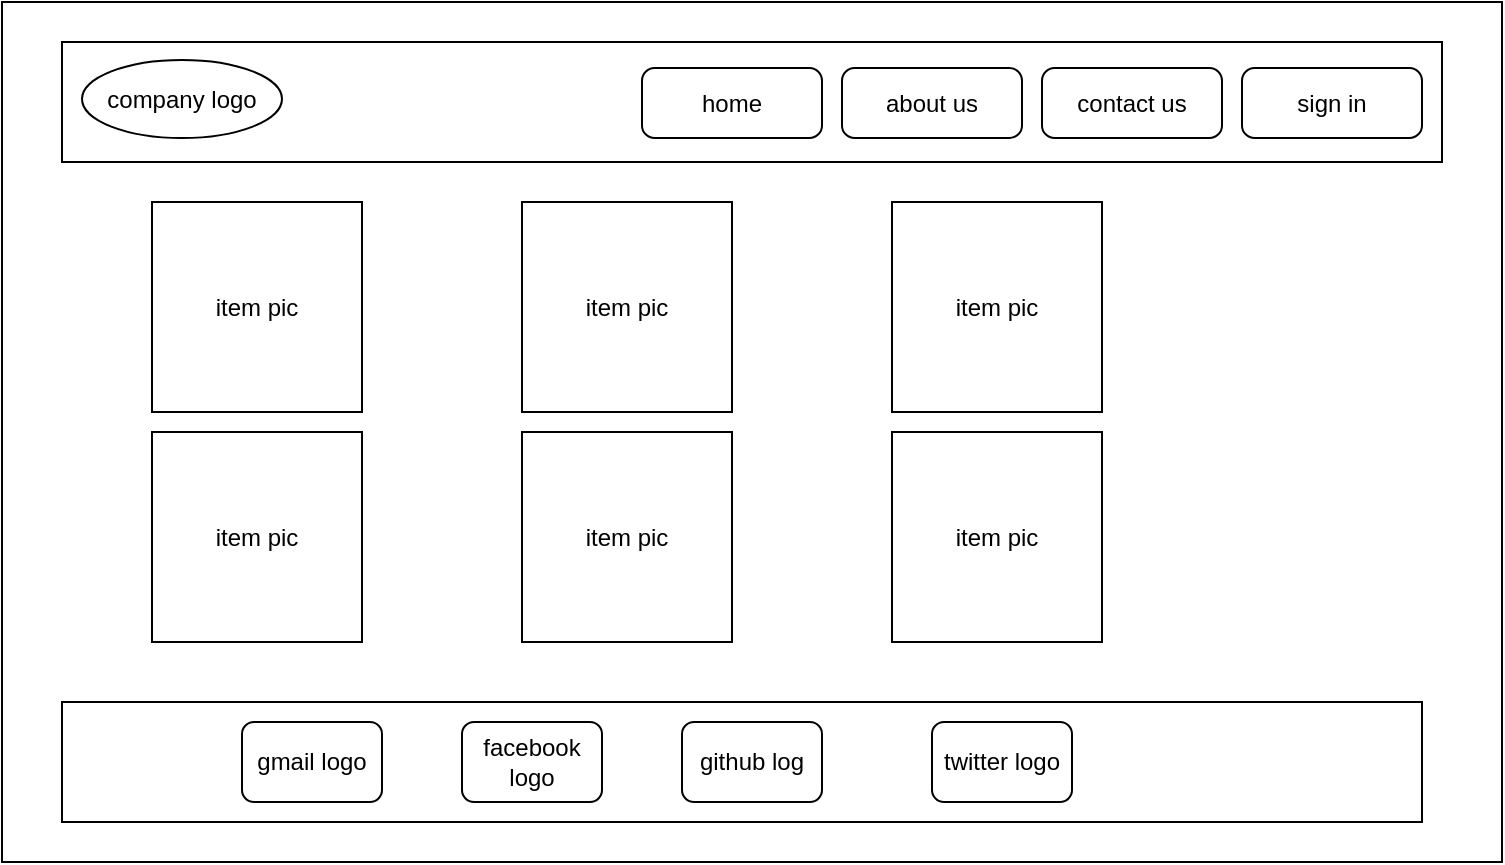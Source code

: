<mxfile pages="1" version="11.2.1" type="device"><diagram id="pe0BOZL4J3D0VelExSKb" name="Page-1"><mxGraphModel dx="868" dy="484" grid="1" gridSize="10" guides="1" tooltips="1" connect="1" arrows="1" fold="1" page="1" pageScale="1" pageWidth="850" pageHeight="1100" math="0" shadow="0"><root><mxCell id="0"/><mxCell id="1" parent="0"/><mxCell id="afdxwWbav6wvdx14A8hC-1" value="" style="rounded=0;whiteSpace=wrap;html=1;" vertex="1" parent="1"><mxGeometry x="20" y="310" width="750" height="430" as="geometry"/></mxCell><mxCell id="afdxwWbav6wvdx14A8hC-2" value="" style="rounded=0;whiteSpace=wrap;html=1;" vertex="1" parent="1"><mxGeometry x="50" y="330" width="690" height="60" as="geometry"/></mxCell><mxCell id="afdxwWbav6wvdx14A8hC-3" value="sign in" style="rounded=1;whiteSpace=wrap;html=1;arcSize=18;" vertex="1" parent="1"><mxGeometry x="640" y="343" width="90" height="35" as="geometry"/></mxCell><mxCell id="afdxwWbav6wvdx14A8hC-4" value="contact us" style="rounded=1;whiteSpace=wrap;html=1;arcSize=18;" vertex="1" parent="1"><mxGeometry x="540" y="343" width="90" height="35" as="geometry"/></mxCell><mxCell id="afdxwWbav6wvdx14A8hC-6" value="about us" style="rounded=1;whiteSpace=wrap;html=1;arcSize=18;" vertex="1" parent="1"><mxGeometry x="440" y="343" width="90" height="35" as="geometry"/></mxCell><mxCell id="afdxwWbav6wvdx14A8hC-8" value="home" style="rounded=1;whiteSpace=wrap;html=1;arcSize=18;" vertex="1" parent="1"><mxGeometry x="340" y="343" width="90" height="35" as="geometry"/></mxCell><mxCell id="afdxwWbav6wvdx14A8hC-10" value="company logo" style="ellipse;whiteSpace=wrap;html=1;" vertex="1" parent="1"><mxGeometry x="60" y="339" width="100" height="39" as="geometry"/></mxCell><mxCell id="afdxwWbav6wvdx14A8hC-11" value="" style="rounded=0;whiteSpace=wrap;html=1;" vertex="1" parent="1"><mxGeometry x="50" y="660" width="680" height="60" as="geometry"/></mxCell><mxCell id="afdxwWbav6wvdx14A8hC-12" value="gmail logo" style="rounded=1;whiteSpace=wrap;html=1;" vertex="1" parent="1"><mxGeometry x="140" y="670" width="70" height="40" as="geometry"/></mxCell><mxCell id="afdxwWbav6wvdx14A8hC-13" value="facebook logo" style="rounded=1;whiteSpace=wrap;html=1;" vertex="1" parent="1"><mxGeometry x="250" y="670" width="70" height="40" as="geometry"/></mxCell><mxCell id="afdxwWbav6wvdx14A8hC-15" value="github log" style="rounded=1;whiteSpace=wrap;html=1;" vertex="1" parent="1"><mxGeometry x="360" y="670" width="70" height="40" as="geometry"/></mxCell><mxCell id="afdxwWbav6wvdx14A8hC-17" value="twitter logo" style="rounded=1;whiteSpace=wrap;html=1;" vertex="1" parent="1"><mxGeometry x="485" y="670" width="70" height="40" as="geometry"/></mxCell><mxCell id="afdxwWbav6wvdx14A8hC-20" value="item pic" style="whiteSpace=wrap;html=1;aspect=fixed;" vertex="1" parent="1"><mxGeometry x="95" y="410" width="105" height="105" as="geometry"/></mxCell><mxCell id="afdxwWbav6wvdx14A8hC-21" value="item pic" style="whiteSpace=wrap;html=1;aspect=fixed;" vertex="1" parent="1"><mxGeometry x="280" y="410" width="105" height="105" as="geometry"/></mxCell><mxCell id="afdxwWbav6wvdx14A8hC-23" value="item pic" style="whiteSpace=wrap;html=1;aspect=fixed;" vertex="1" parent="1"><mxGeometry x="465" y="410" width="105" height="105" as="geometry"/></mxCell><mxCell id="afdxwWbav6wvdx14A8hC-25" value="item pic" style="whiteSpace=wrap;html=1;aspect=fixed;" vertex="1" parent="1"><mxGeometry x="465" y="525" width="105" height="105" as="geometry"/></mxCell><mxCell id="afdxwWbav6wvdx14A8hC-27" value="item pic" style="whiteSpace=wrap;html=1;aspect=fixed;" vertex="1" parent="1"><mxGeometry x="280" y="525" width="105" height="105" as="geometry"/></mxCell><mxCell id="afdxwWbav6wvdx14A8hC-29" value="item pic" style="whiteSpace=wrap;html=1;aspect=fixed;" vertex="1" parent="1"><mxGeometry x="95" y="525" width="105" height="105" as="geometry"/></mxCell></root></mxGraphModel></diagram></mxfile>